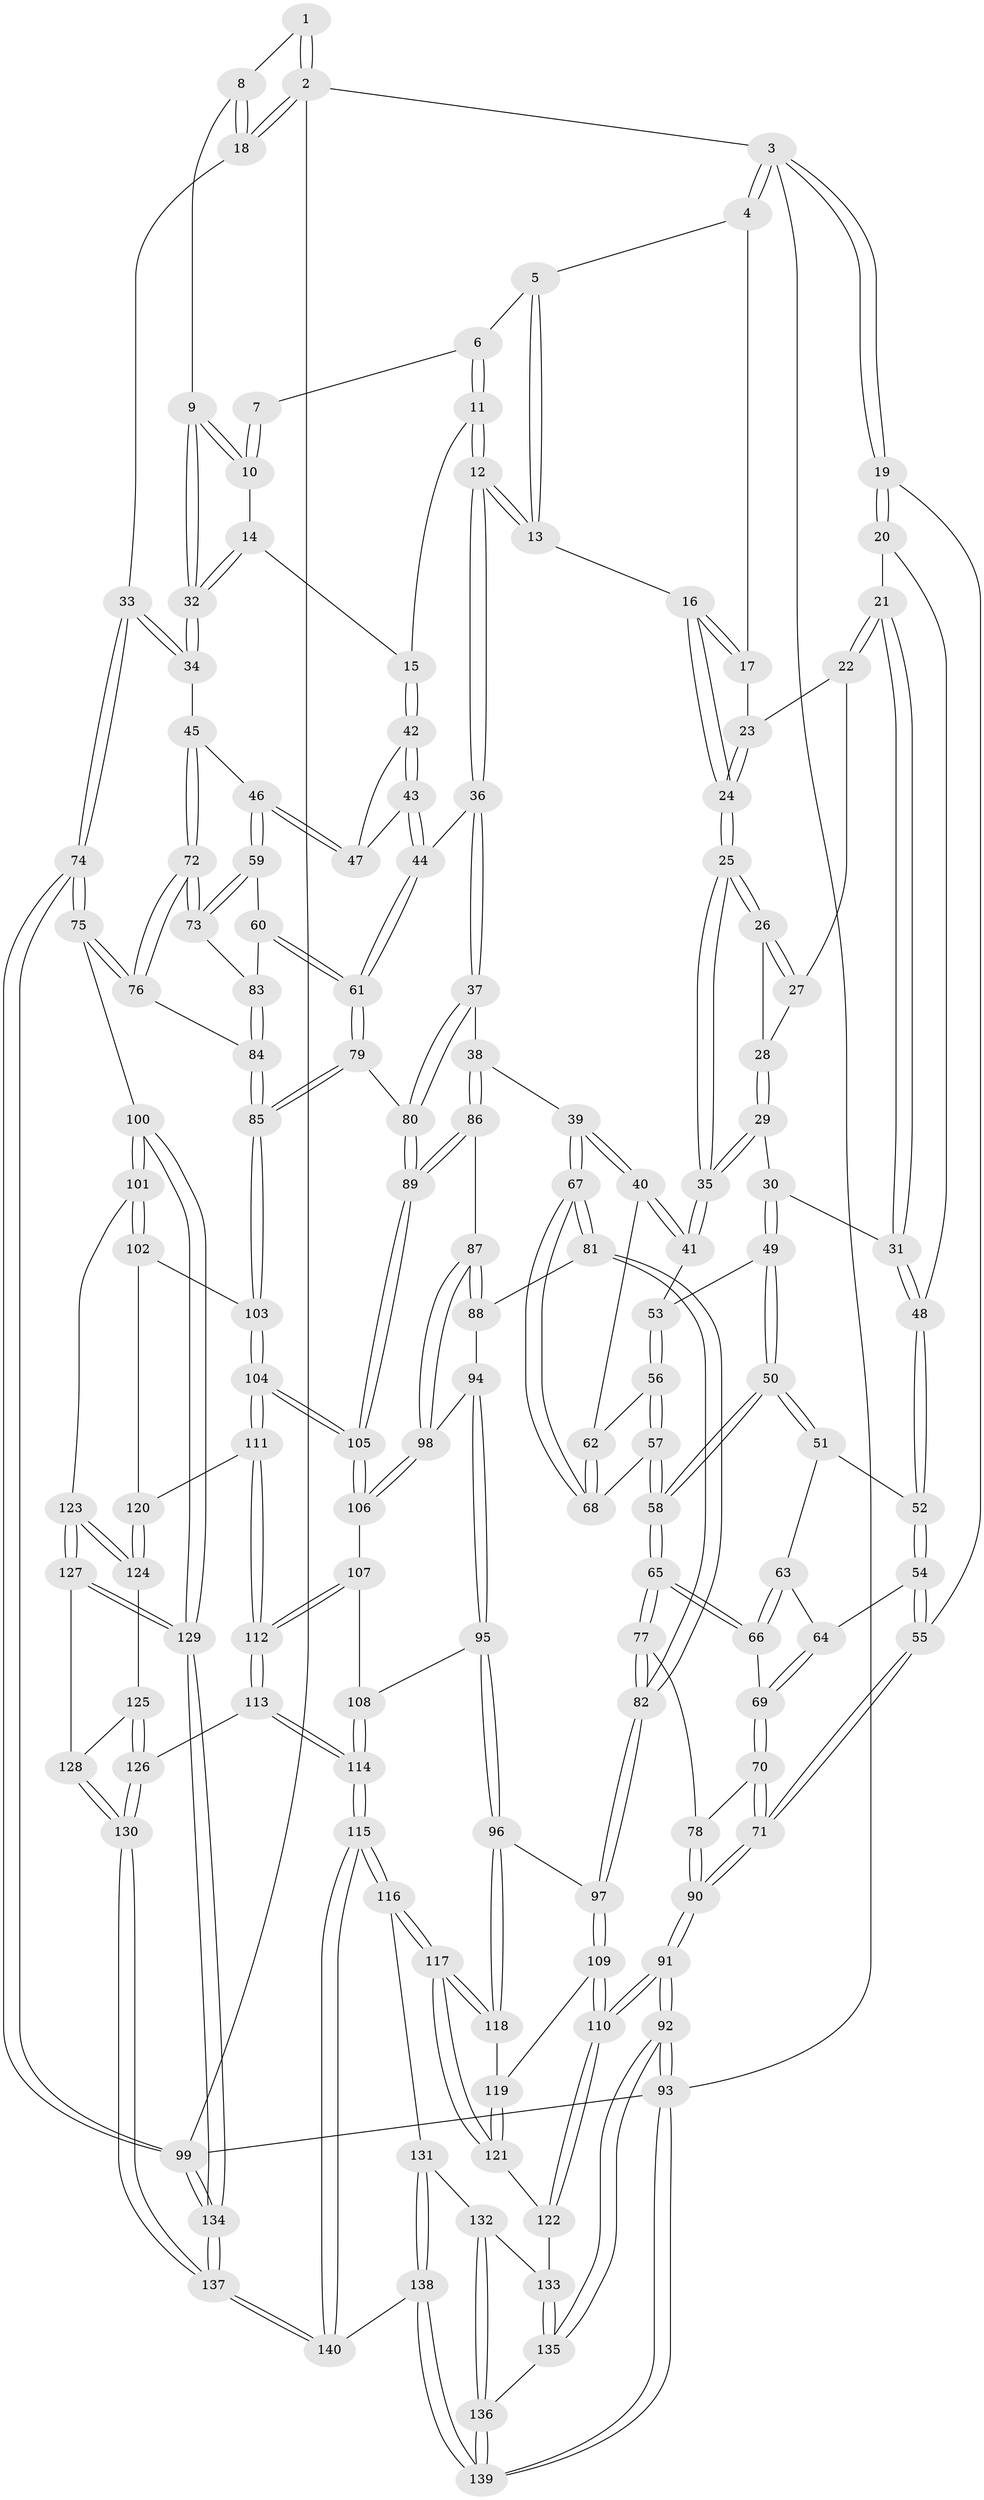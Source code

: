 // coarse degree distribution, {5: 0.08928571428571429, 4: 0.5357142857142857, 3: 0.375}
// Generated by graph-tools (version 1.1) at 2025/38/03/04/25 23:38:25]
// undirected, 140 vertices, 347 edges
graph export_dot {
  node [color=gray90,style=filled];
  1 [pos="+1+0"];
  2 [pos="+1+0"];
  3 [pos="+0+0"];
  4 [pos="+0.2606141709253448+0"];
  5 [pos="+0.4108462493477827+0"];
  6 [pos="+0.6008077681951878+0"];
  7 [pos="+0.7830169864279786+0"];
  8 [pos="+0.9272557144146705+0.08248249737961681"];
  9 [pos="+0.9123993647938428+0.12462918060764204"];
  10 [pos="+0.8089871656534817+0.00890416656400572"];
  11 [pos="+0.6149786062274664+0"];
  12 [pos="+0.5151076734307777+0.16423189939633862"];
  13 [pos="+0.4279663677574455+0.12426383694382896"];
  14 [pos="+0.7528716168564478+0.12958291195293165"];
  15 [pos="+0.7016199220209813+0.1370579205530918"];
  16 [pos="+0.39373183750128093+0.14361120217500606"];
  17 [pos="+0.22985667139740248+0.019146085283893038"];
  18 [pos="+1+0"];
  19 [pos="+0+0"];
  20 [pos="+0+0.03704828760899566"];
  21 [pos="+0.1654707374222206+0.1261867104717521"];
  22 [pos="+0.19838761432073262+0.08937898347681936"];
  23 [pos="+0.22824479360155078+0.023566684758845616"];
  24 [pos="+0.35396793772186075+0.18918570834511994"];
  25 [pos="+0.3490395160802864+0.19633676798695718"];
  26 [pos="+0.3107487838827207+0.1760001714201567"];
  27 [pos="+0.27247209539592715+0.15003842810002258"];
  28 [pos="+0.2549686021705422+0.18647778414028648"];
  29 [pos="+0.2108803309327974+0.2107407543836357"];
  30 [pos="+0.18533582389490608+0.20804973002906862"];
  31 [pos="+0.159977560004826+0.18025309879907175"];
  32 [pos="+0.9248139616852934+0.22481723912502405"];
  33 [pos="+1+0.2958876576724529"];
  34 [pos="+0.9311415322656894+0.2349471990271978"];
  35 [pos="+0.3404871475386164+0.2420262896451015"];
  36 [pos="+0.5780182046196211+0.27516628011857064"];
  37 [pos="+0.576596891792488+0.27666353362851115"];
  38 [pos="+0.511240659792164+0.3403652593209721"];
  39 [pos="+0.4423366239839079+0.3459402207630054"];
  40 [pos="+0.36992930222475995+0.29046726900539444"];
  41 [pos="+0.3409285457812574+0.24462694469049473"];
  42 [pos="+0.673515913615655+0.18366324173415843"];
  43 [pos="+0.6388937555142097+0.22423964637980884"];
  44 [pos="+0.5937896661722005+0.2734999470974614"];
  45 [pos="+0.8836194061041377+0.27085598219354085"];
  46 [pos="+0.8603738770477909+0.27972921036666426"];
  47 [pos="+0.8015272452450928+0.2527303059750019"];
  48 [pos="+0.11179972455194087+0.21381233806251804"];
  49 [pos="+0.20045391615709235+0.273824944331452"];
  50 [pos="+0.17492781202730642+0.33770801620582314"];
  51 [pos="+0.11563615368595925+0.31822132267775166"];
  52 [pos="+0.1116179453451351+0.2140046556178352"];
  53 [pos="+0.26249797147439524+0.28585416140111125"];
  54 [pos="+0+0.2628945436490205"];
  55 [pos="+0+0.2062982560539636"];
  56 [pos="+0.2539653421929969+0.3594106743306846"];
  57 [pos="+0.2422726301219959+0.3738464078032439"];
  58 [pos="+0.20006160766303882+0.38753104459442644"];
  59 [pos="+0.7791897276278246+0.3258400428529838"];
  60 [pos="+0.7244575787469186+0.3503901011720639"];
  61 [pos="+0.7210664226093448+0.35075691678427456"];
  62 [pos="+0.3154399251208941+0.33088116124569833"];
  63 [pos="+0.09773071046156985+0.3253098527008873"];
  64 [pos="+0.051147101404785+0.3318284434651457"];
  65 [pos="+0.16084187667966401+0.4981943274165466"];
  66 [pos="+0.10770464566965611+0.39101188634387735"];
  67 [pos="+0.3634783580145023+0.4469502570206495"];
  68 [pos="+0.30846804278575457+0.4060514249688255"];
  69 [pos="+0.050417459017620646+0.3582041361046362"];
  70 [pos="+0.04637609268987446+0.3820014415605523"];
  71 [pos="+0+0.42561178909558894"];
  72 [pos="+0.859306214697502+0.4649413834386109"];
  73 [pos="+0.8576969131518571+0.4633395803861803"];
  74 [pos="+1+0.6311975577957769"];
  75 [pos="+1+0.6350405058759108"];
  76 [pos="+0.8680790656454614+0.4997057314991271"];
  77 [pos="+0.15973292738421518+0.5032506978486817"];
  78 [pos="+0.05847107094658206+0.44296844763520593"];
  79 [pos="+0.6856246560550137+0.5067370468637962"];
  80 [pos="+0.6688403502251811+0.5115956684823639"];
  81 [pos="+0.3566879125502449+0.47512621498505675"];
  82 [pos="+0.16409026652666264+0.5196297394421302"];
  83 [pos="+0.745392062833799+0.3745902610424245"];
  84 [pos="+0.8099890985538883+0.5057327947857567"];
  85 [pos="+0.7343778180055712+0.5291242305400682"];
  86 [pos="+0.5579397585596299+0.5163554417498771"];
  87 [pos="+0.5464692423698959+0.5200180975657867"];
  88 [pos="+0.36679457087425255+0.4930047898899457"];
  89 [pos="+0.591722645939556+0.5392129053805319"];
  90 [pos="+0+0.4828943522244171"];
  91 [pos="+0+0.6678411944821928"];
  92 [pos="+0+0.9321330923933955"];
  93 [pos="+0+1"];
  94 [pos="+0.3669857175440646+0.4948588078339219"];
  95 [pos="+0.3418564868506453+0.6593339395870174"];
  96 [pos="+0.34121577373448647+0.6595795621853624"];
  97 [pos="+0.14428071772371173+0.6143975753549977"];
  98 [pos="+0.4567424518128495+0.5869696682236236"];
  99 [pos="+1+1"];
  100 [pos="+0.9249299581510654+0.7169985825807923"];
  101 [pos="+0.9037271773975292+0.7180793619215807"];
  102 [pos="+0.8071148570304667+0.6818642832151418"];
  103 [pos="+0.7641862366699866+0.6531592746703111"];
  104 [pos="+0.6056454915076914+0.6784102086235836"];
  105 [pos="+0.5979874369809525+0.6623078215260642"];
  106 [pos="+0.4213194758201502+0.6549109656515102"];
  107 [pos="+0.4197733997389013+0.6559109169017099"];
  108 [pos="+0.39730495677056266+0.6666565008746025"];
  109 [pos="+0.1439673718979684+0.6147047326083094"];
  110 [pos="+0+0.6655680531831332"];
  111 [pos="+0.5984356093217764+0.756882378682993"];
  112 [pos="+0.5809246820329881+0.7827203372952126"];
  113 [pos="+0.5455902051013378+0.8469341207752569"];
  114 [pos="+0.48953022274018243+0.8612782149711478"];
  115 [pos="+0.41550132297915365+0.9152476334062826"];
  116 [pos="+0.34090361611476455+0.8705627794448874"];
  117 [pos="+0.31034607115025703+0.8276568224312179"];
  118 [pos="+0.3099687948702144+0.8144378201148668"];
  119 [pos="+0.1491102778343684+0.6574223404612212"];
  120 [pos="+0.6783438892510995+0.7722983954348146"];
  121 [pos="+0.14474544885044702+0.8162125771748592"];
  122 [pos="+0.1393951882995985+0.8240430906789736"];
  123 [pos="+0.7716656390618758+0.8188943623520727"];
  124 [pos="+0.7461372589631495+0.8171413371602649"];
  125 [pos="+0.7362842363971244+0.8270076514020102"];
  126 [pos="+0.5832075974179626+0.8798918913840013"];
  127 [pos="+0.7794593616070254+0.9198006963748526"];
  128 [pos="+0.6997858569422317+0.883246034733944"];
  129 [pos="+0.843245565293414+1"];
  130 [pos="+0.6099304692868666+0.9076023418551141"];
  131 [pos="+0.21143339753998652+0.9351754404633558"];
  132 [pos="+0.1425662228476521+0.8992988320695132"];
  133 [pos="+0.1319973632933584+0.8438920401803551"];
  134 [pos="+0.859022664086894+1"];
  135 [pos="+0+0.9266832730075659"];
  136 [pos="+0.1145403790410706+0.943885771604382"];
  137 [pos="+0.7901323872600933+1"];
  138 [pos="+0.2745765418708568+1"];
  139 [pos="+0.09674333156661401+1"];
  140 [pos="+0.3855204953553+1"];
  1 -- 2;
  1 -- 2;
  1 -- 8;
  2 -- 3;
  2 -- 18;
  2 -- 18;
  2 -- 99;
  3 -- 4;
  3 -- 4;
  3 -- 19;
  3 -- 19;
  3 -- 93;
  4 -- 5;
  4 -- 17;
  5 -- 6;
  5 -- 13;
  5 -- 13;
  6 -- 7;
  6 -- 11;
  6 -- 11;
  7 -- 10;
  7 -- 10;
  8 -- 9;
  8 -- 18;
  8 -- 18;
  9 -- 10;
  9 -- 10;
  9 -- 32;
  9 -- 32;
  10 -- 14;
  11 -- 12;
  11 -- 12;
  11 -- 15;
  12 -- 13;
  12 -- 13;
  12 -- 36;
  12 -- 36;
  13 -- 16;
  14 -- 15;
  14 -- 32;
  14 -- 32;
  15 -- 42;
  15 -- 42;
  16 -- 17;
  16 -- 17;
  16 -- 24;
  16 -- 24;
  17 -- 23;
  18 -- 33;
  19 -- 20;
  19 -- 20;
  19 -- 55;
  20 -- 21;
  20 -- 48;
  21 -- 22;
  21 -- 22;
  21 -- 31;
  21 -- 31;
  22 -- 23;
  22 -- 27;
  23 -- 24;
  23 -- 24;
  24 -- 25;
  24 -- 25;
  25 -- 26;
  25 -- 26;
  25 -- 35;
  25 -- 35;
  26 -- 27;
  26 -- 27;
  26 -- 28;
  27 -- 28;
  28 -- 29;
  28 -- 29;
  29 -- 30;
  29 -- 35;
  29 -- 35;
  30 -- 31;
  30 -- 49;
  30 -- 49;
  31 -- 48;
  31 -- 48;
  32 -- 34;
  32 -- 34;
  33 -- 34;
  33 -- 34;
  33 -- 74;
  33 -- 74;
  34 -- 45;
  35 -- 41;
  35 -- 41;
  36 -- 37;
  36 -- 37;
  36 -- 44;
  37 -- 38;
  37 -- 80;
  37 -- 80;
  38 -- 39;
  38 -- 86;
  38 -- 86;
  39 -- 40;
  39 -- 40;
  39 -- 67;
  39 -- 67;
  40 -- 41;
  40 -- 41;
  40 -- 62;
  41 -- 53;
  42 -- 43;
  42 -- 43;
  42 -- 47;
  43 -- 44;
  43 -- 44;
  43 -- 47;
  44 -- 61;
  44 -- 61;
  45 -- 46;
  45 -- 72;
  45 -- 72;
  46 -- 47;
  46 -- 47;
  46 -- 59;
  46 -- 59;
  48 -- 52;
  48 -- 52;
  49 -- 50;
  49 -- 50;
  49 -- 53;
  50 -- 51;
  50 -- 51;
  50 -- 58;
  50 -- 58;
  51 -- 52;
  51 -- 63;
  52 -- 54;
  52 -- 54;
  53 -- 56;
  53 -- 56;
  54 -- 55;
  54 -- 55;
  54 -- 64;
  55 -- 71;
  55 -- 71;
  56 -- 57;
  56 -- 57;
  56 -- 62;
  57 -- 58;
  57 -- 58;
  57 -- 68;
  58 -- 65;
  58 -- 65;
  59 -- 60;
  59 -- 73;
  59 -- 73;
  60 -- 61;
  60 -- 61;
  60 -- 83;
  61 -- 79;
  61 -- 79;
  62 -- 68;
  62 -- 68;
  63 -- 64;
  63 -- 66;
  63 -- 66;
  64 -- 69;
  64 -- 69;
  65 -- 66;
  65 -- 66;
  65 -- 77;
  65 -- 77;
  66 -- 69;
  67 -- 68;
  67 -- 68;
  67 -- 81;
  67 -- 81;
  69 -- 70;
  69 -- 70;
  70 -- 71;
  70 -- 71;
  70 -- 78;
  71 -- 90;
  71 -- 90;
  72 -- 73;
  72 -- 73;
  72 -- 76;
  72 -- 76;
  73 -- 83;
  74 -- 75;
  74 -- 75;
  74 -- 99;
  74 -- 99;
  75 -- 76;
  75 -- 76;
  75 -- 100;
  76 -- 84;
  77 -- 78;
  77 -- 82;
  77 -- 82;
  78 -- 90;
  78 -- 90;
  79 -- 80;
  79 -- 85;
  79 -- 85;
  80 -- 89;
  80 -- 89;
  81 -- 82;
  81 -- 82;
  81 -- 88;
  82 -- 97;
  82 -- 97;
  83 -- 84;
  83 -- 84;
  84 -- 85;
  84 -- 85;
  85 -- 103;
  85 -- 103;
  86 -- 87;
  86 -- 89;
  86 -- 89;
  87 -- 88;
  87 -- 88;
  87 -- 98;
  87 -- 98;
  88 -- 94;
  89 -- 105;
  89 -- 105;
  90 -- 91;
  90 -- 91;
  91 -- 92;
  91 -- 92;
  91 -- 110;
  91 -- 110;
  92 -- 93;
  92 -- 93;
  92 -- 135;
  92 -- 135;
  93 -- 139;
  93 -- 139;
  93 -- 99;
  94 -- 95;
  94 -- 95;
  94 -- 98;
  95 -- 96;
  95 -- 96;
  95 -- 108;
  96 -- 97;
  96 -- 118;
  96 -- 118;
  97 -- 109;
  97 -- 109;
  98 -- 106;
  98 -- 106;
  99 -- 134;
  99 -- 134;
  100 -- 101;
  100 -- 101;
  100 -- 129;
  100 -- 129;
  101 -- 102;
  101 -- 102;
  101 -- 123;
  102 -- 103;
  102 -- 120;
  103 -- 104;
  103 -- 104;
  104 -- 105;
  104 -- 105;
  104 -- 111;
  104 -- 111;
  105 -- 106;
  105 -- 106;
  106 -- 107;
  107 -- 108;
  107 -- 112;
  107 -- 112;
  108 -- 114;
  108 -- 114;
  109 -- 110;
  109 -- 110;
  109 -- 119;
  110 -- 122;
  110 -- 122;
  111 -- 112;
  111 -- 112;
  111 -- 120;
  112 -- 113;
  112 -- 113;
  113 -- 114;
  113 -- 114;
  113 -- 126;
  114 -- 115;
  114 -- 115;
  115 -- 116;
  115 -- 116;
  115 -- 140;
  115 -- 140;
  116 -- 117;
  116 -- 117;
  116 -- 131;
  117 -- 118;
  117 -- 118;
  117 -- 121;
  117 -- 121;
  118 -- 119;
  119 -- 121;
  119 -- 121;
  120 -- 124;
  120 -- 124;
  121 -- 122;
  122 -- 133;
  123 -- 124;
  123 -- 124;
  123 -- 127;
  123 -- 127;
  124 -- 125;
  125 -- 126;
  125 -- 126;
  125 -- 128;
  126 -- 130;
  126 -- 130;
  127 -- 128;
  127 -- 129;
  127 -- 129;
  128 -- 130;
  128 -- 130;
  129 -- 134;
  129 -- 134;
  130 -- 137;
  130 -- 137;
  131 -- 132;
  131 -- 138;
  131 -- 138;
  132 -- 133;
  132 -- 136;
  132 -- 136;
  133 -- 135;
  133 -- 135;
  134 -- 137;
  134 -- 137;
  135 -- 136;
  136 -- 139;
  136 -- 139;
  137 -- 140;
  137 -- 140;
  138 -- 139;
  138 -- 139;
  138 -- 140;
}
